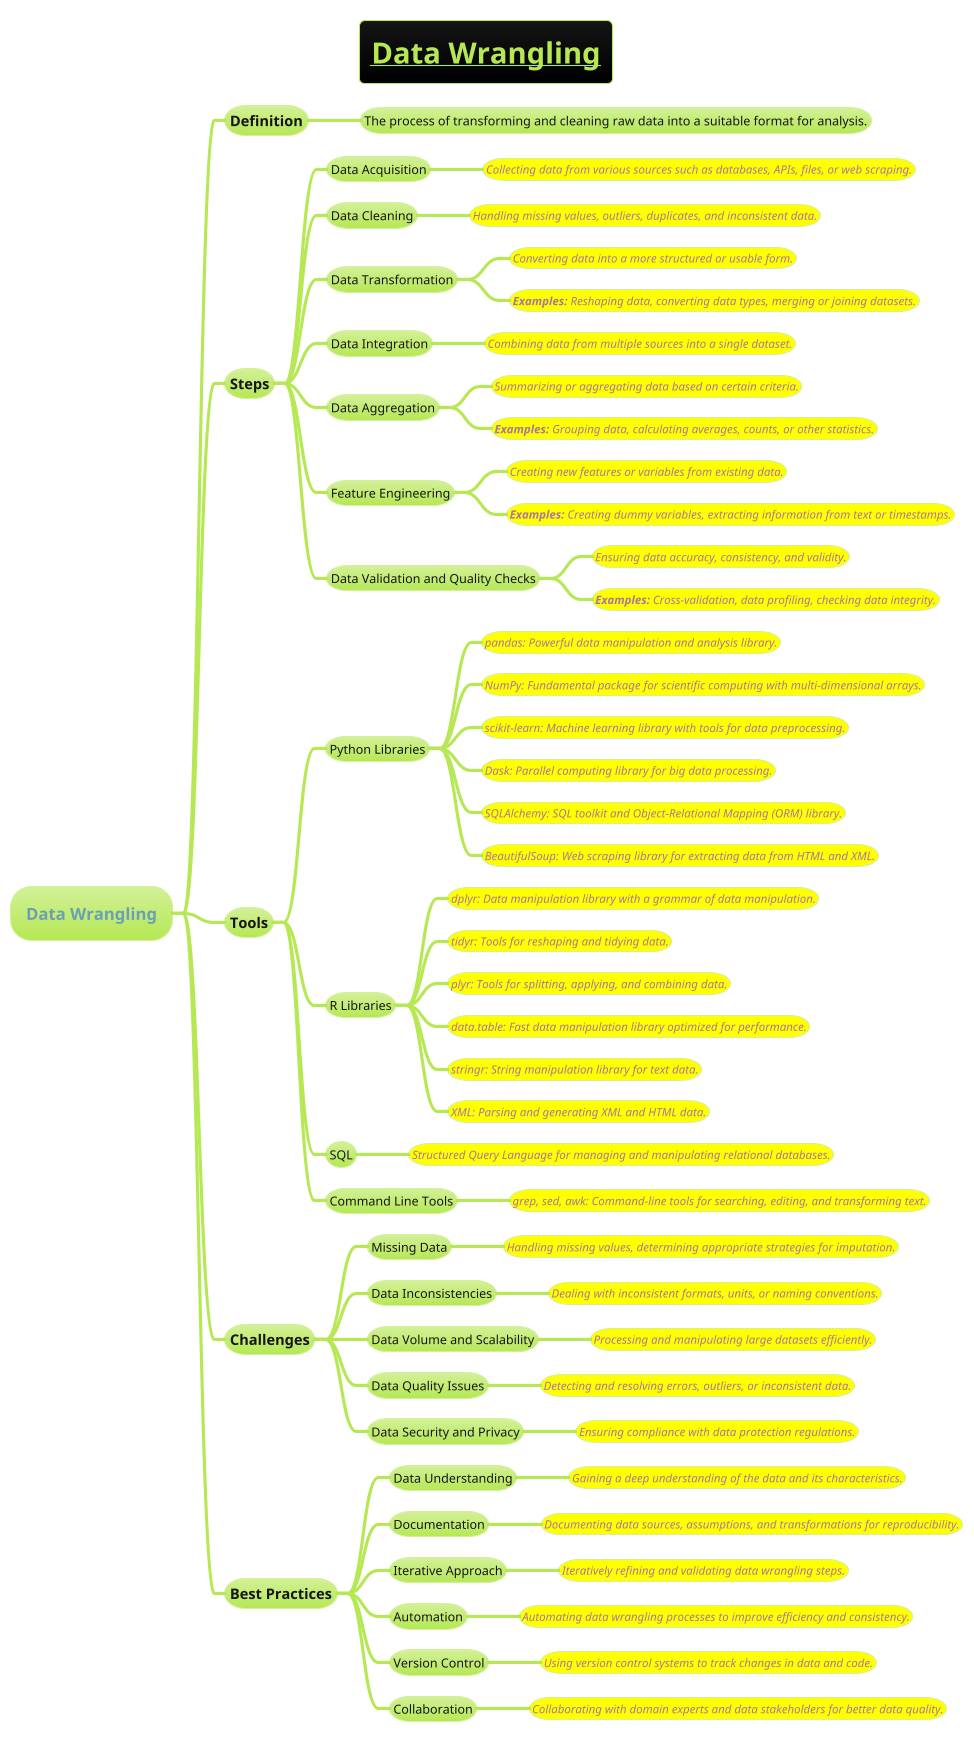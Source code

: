 @startmindmap
title =__Data Wrangling__
!theme hacker

* Data Wrangling

** Definition
*** The process of transforming and cleaning raw data into a suitable format for analysis.

** Steps

*** Data Acquisition
****[#yellow] ====Collecting data from various sources such as databases, APIs, files, or web scraping.

*** Data Cleaning
****[#yellow] ====Handling missing values, outliers, duplicates, and inconsistent data.

*** Data Transformation
****[#yellow] ====Converting data into a more structured or usable form.
****[#yellow] ====**Examples:** Reshaping data, converting data types, merging or joining datasets.

*** Data Integration
****[#yellow] ====Combining data from multiple sources into a single dataset.

*** Data Aggregation
****[#yellow] ====Summarizing or aggregating data based on certain criteria.
****[#yellow] ====**Examples:** Grouping data, calculating averages, counts, or other statistics.

*** Feature Engineering
****[#yellow] ====Creating new features or variables from existing data.
****[#yellow] ====**Examples:** Creating dummy variables, extracting information from text or timestamps.

*** Data Validation and Quality Checks
****[#yellow] ====Ensuring data accuracy, consistency, and validity.
****[#yellow] ====**Examples:** Cross-validation, data profiling, checking data integrity.

** Tools

*** Python Libraries
****[#yellow] ====pandas: Powerful data manipulation and analysis library.
****[#yellow] ====NumPy: Fundamental package for scientific computing with multi-dimensional arrays.
****[#yellow] ====scikit-learn: Machine learning library with tools for data preprocessing.
****[#yellow] ====Dask: Parallel computing library for big data processing.
****[#yellow] ====SQLAlchemy: SQL toolkit and Object-Relational Mapping (ORM) library.
****[#yellow] ====BeautifulSoup: Web scraping library for extracting data from HTML and XML.

*** R Libraries
****[#yellow] ====dplyr: Data manipulation library with a grammar of data manipulation.
****[#yellow] ====tidyr: Tools for reshaping and tidying data.
****[#yellow] ====plyr: Tools for splitting, applying, and combining data.
****[#yellow] ====data.table: Fast data manipulation library optimized for performance.
****[#yellow] ====stringr: String manipulation library for text data.
****[#yellow] ====XML: Parsing and generating XML and HTML data.

*** SQL
****[#yellow] ====Structured Query Language for managing and manipulating relational databases.

*** Command Line Tools
****[#yellow] ====grep, sed, awk: Command-line tools for searching, editing, and transforming text.

** Challenges

*** Missing Data
****[#yellow] ====Handling missing values, determining appropriate strategies for imputation.

*** Data Inconsistencies
****[#yellow] ====Dealing with inconsistent formats, units, or naming conventions.

*** Data Volume and Scalability
****[#yellow] ====Processing and manipulating large datasets efficiently.

*** Data Quality Issues
****[#yellow] ====Detecting and resolving errors, outliers, or inconsistent data.

*** Data Security and Privacy
****[#yellow] ====Ensuring compliance with data protection regulations.

** Best Practices

*** Data Understanding
****[#yellow] ====Gaining a deep understanding of the data and its characteristics.

*** Documentation
****[#yellow] ====Documenting data sources, assumptions, and transformations for reproducibility.

*** Iterative Approach
****[#yellow] ====Iteratively refining and validating data wrangling steps.

*** Automation
****[#yellow] ====Automating data wrangling processes to improve efficiency and consistency.

*** Version Control
****[#yellow] ====Using version control systems to track changes in data and code.

*** Collaboration
****[#yellow] ====Collaborating with domain experts and data stakeholders for better data quality.

@endmindmap
